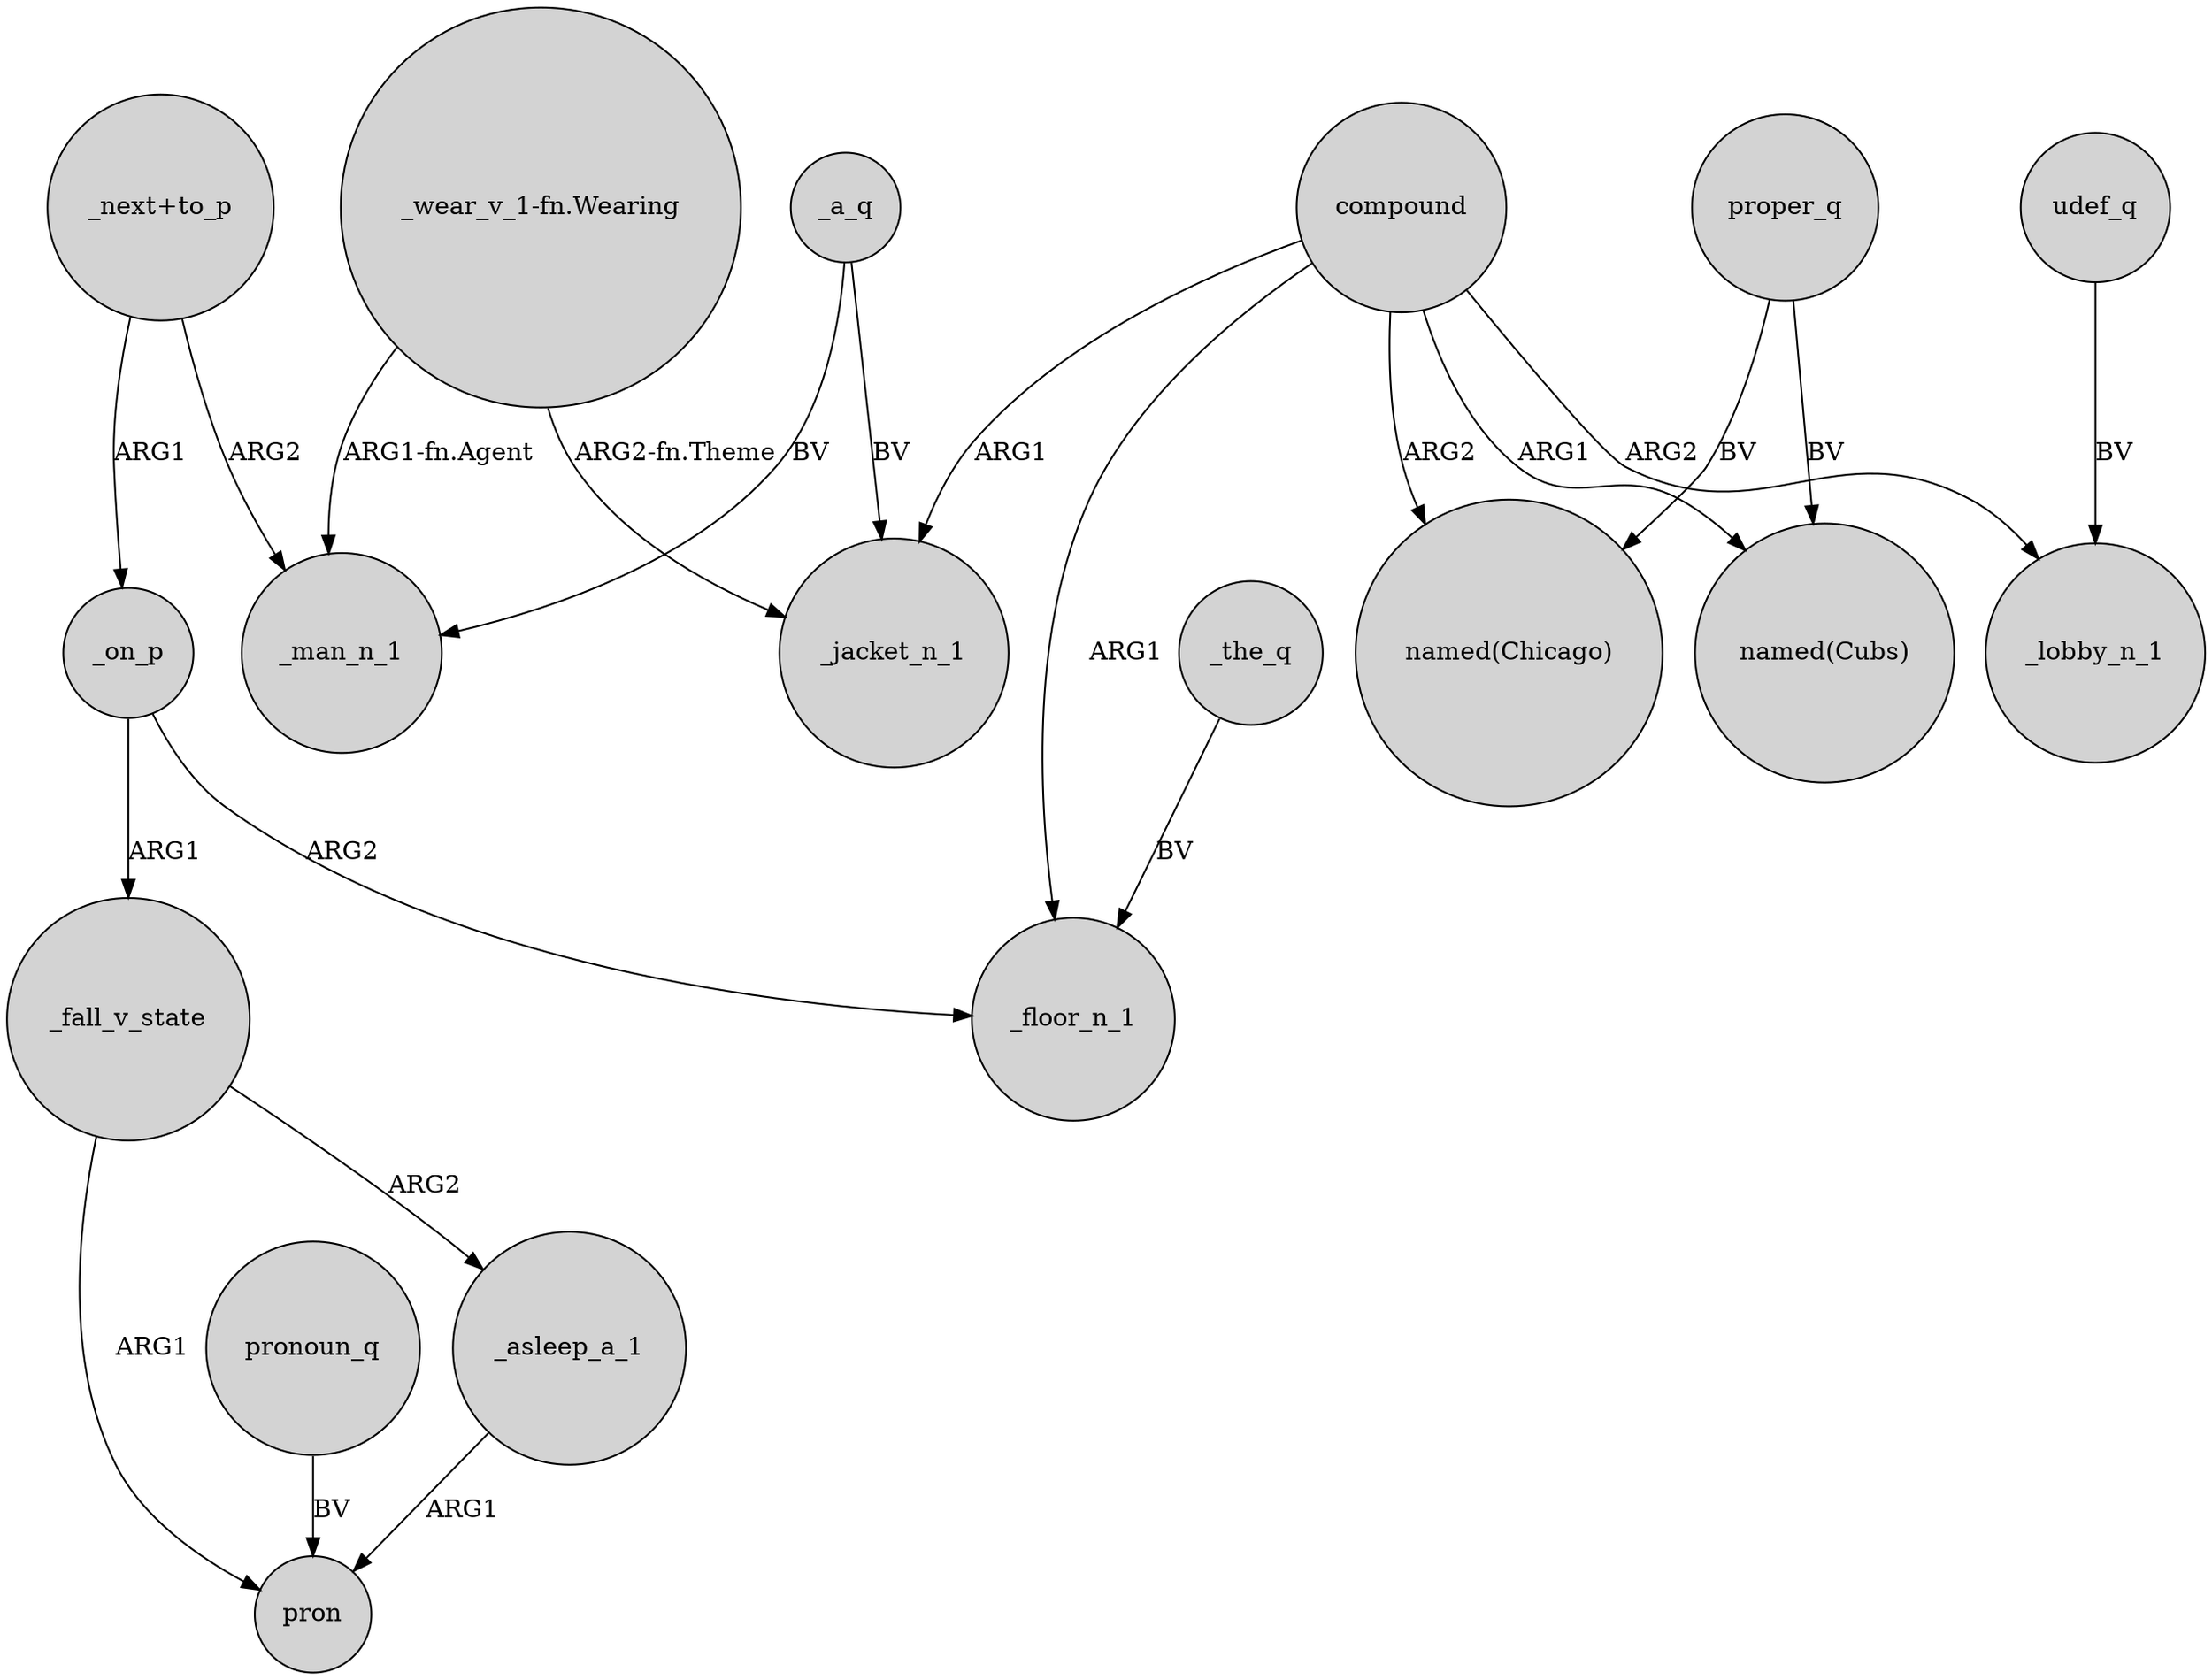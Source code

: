 digraph {
	node [shape=circle style=filled]
	"_next+to_p" -> _man_n_1 [label=ARG2]
	compound -> _floor_n_1 [label=ARG1]
	"_wear_v_1-fn.Wearing" -> _jacket_n_1 [label="ARG2-fn.Theme"]
	compound -> _jacket_n_1 [label=ARG1]
	compound -> "named(Cubs)" [label=ARG1]
	_a_q -> _jacket_n_1 [label=BV]
	_on_p -> _fall_v_state [label=ARG1]
	compound -> "named(Chicago)" [label=ARG2]
	_the_q -> _floor_n_1 [label=BV]
	pronoun_q -> pron [label=BV]
	"_next+to_p" -> _on_p [label=ARG1]
	_on_p -> _floor_n_1 [label=ARG2]
	_a_q -> _man_n_1 [label=BV]
	_fall_v_state -> pron [label=ARG1]
	udef_q -> _lobby_n_1 [label=BV]
	compound -> _lobby_n_1 [label=ARG2]
	"_wear_v_1-fn.Wearing" -> _man_n_1 [label="ARG1-fn.Agent"]
	proper_q -> "named(Cubs)" [label=BV]
	_fall_v_state -> _asleep_a_1 [label=ARG2]
	_asleep_a_1 -> pron [label=ARG1]
	proper_q -> "named(Chicago)" [label=BV]
}
